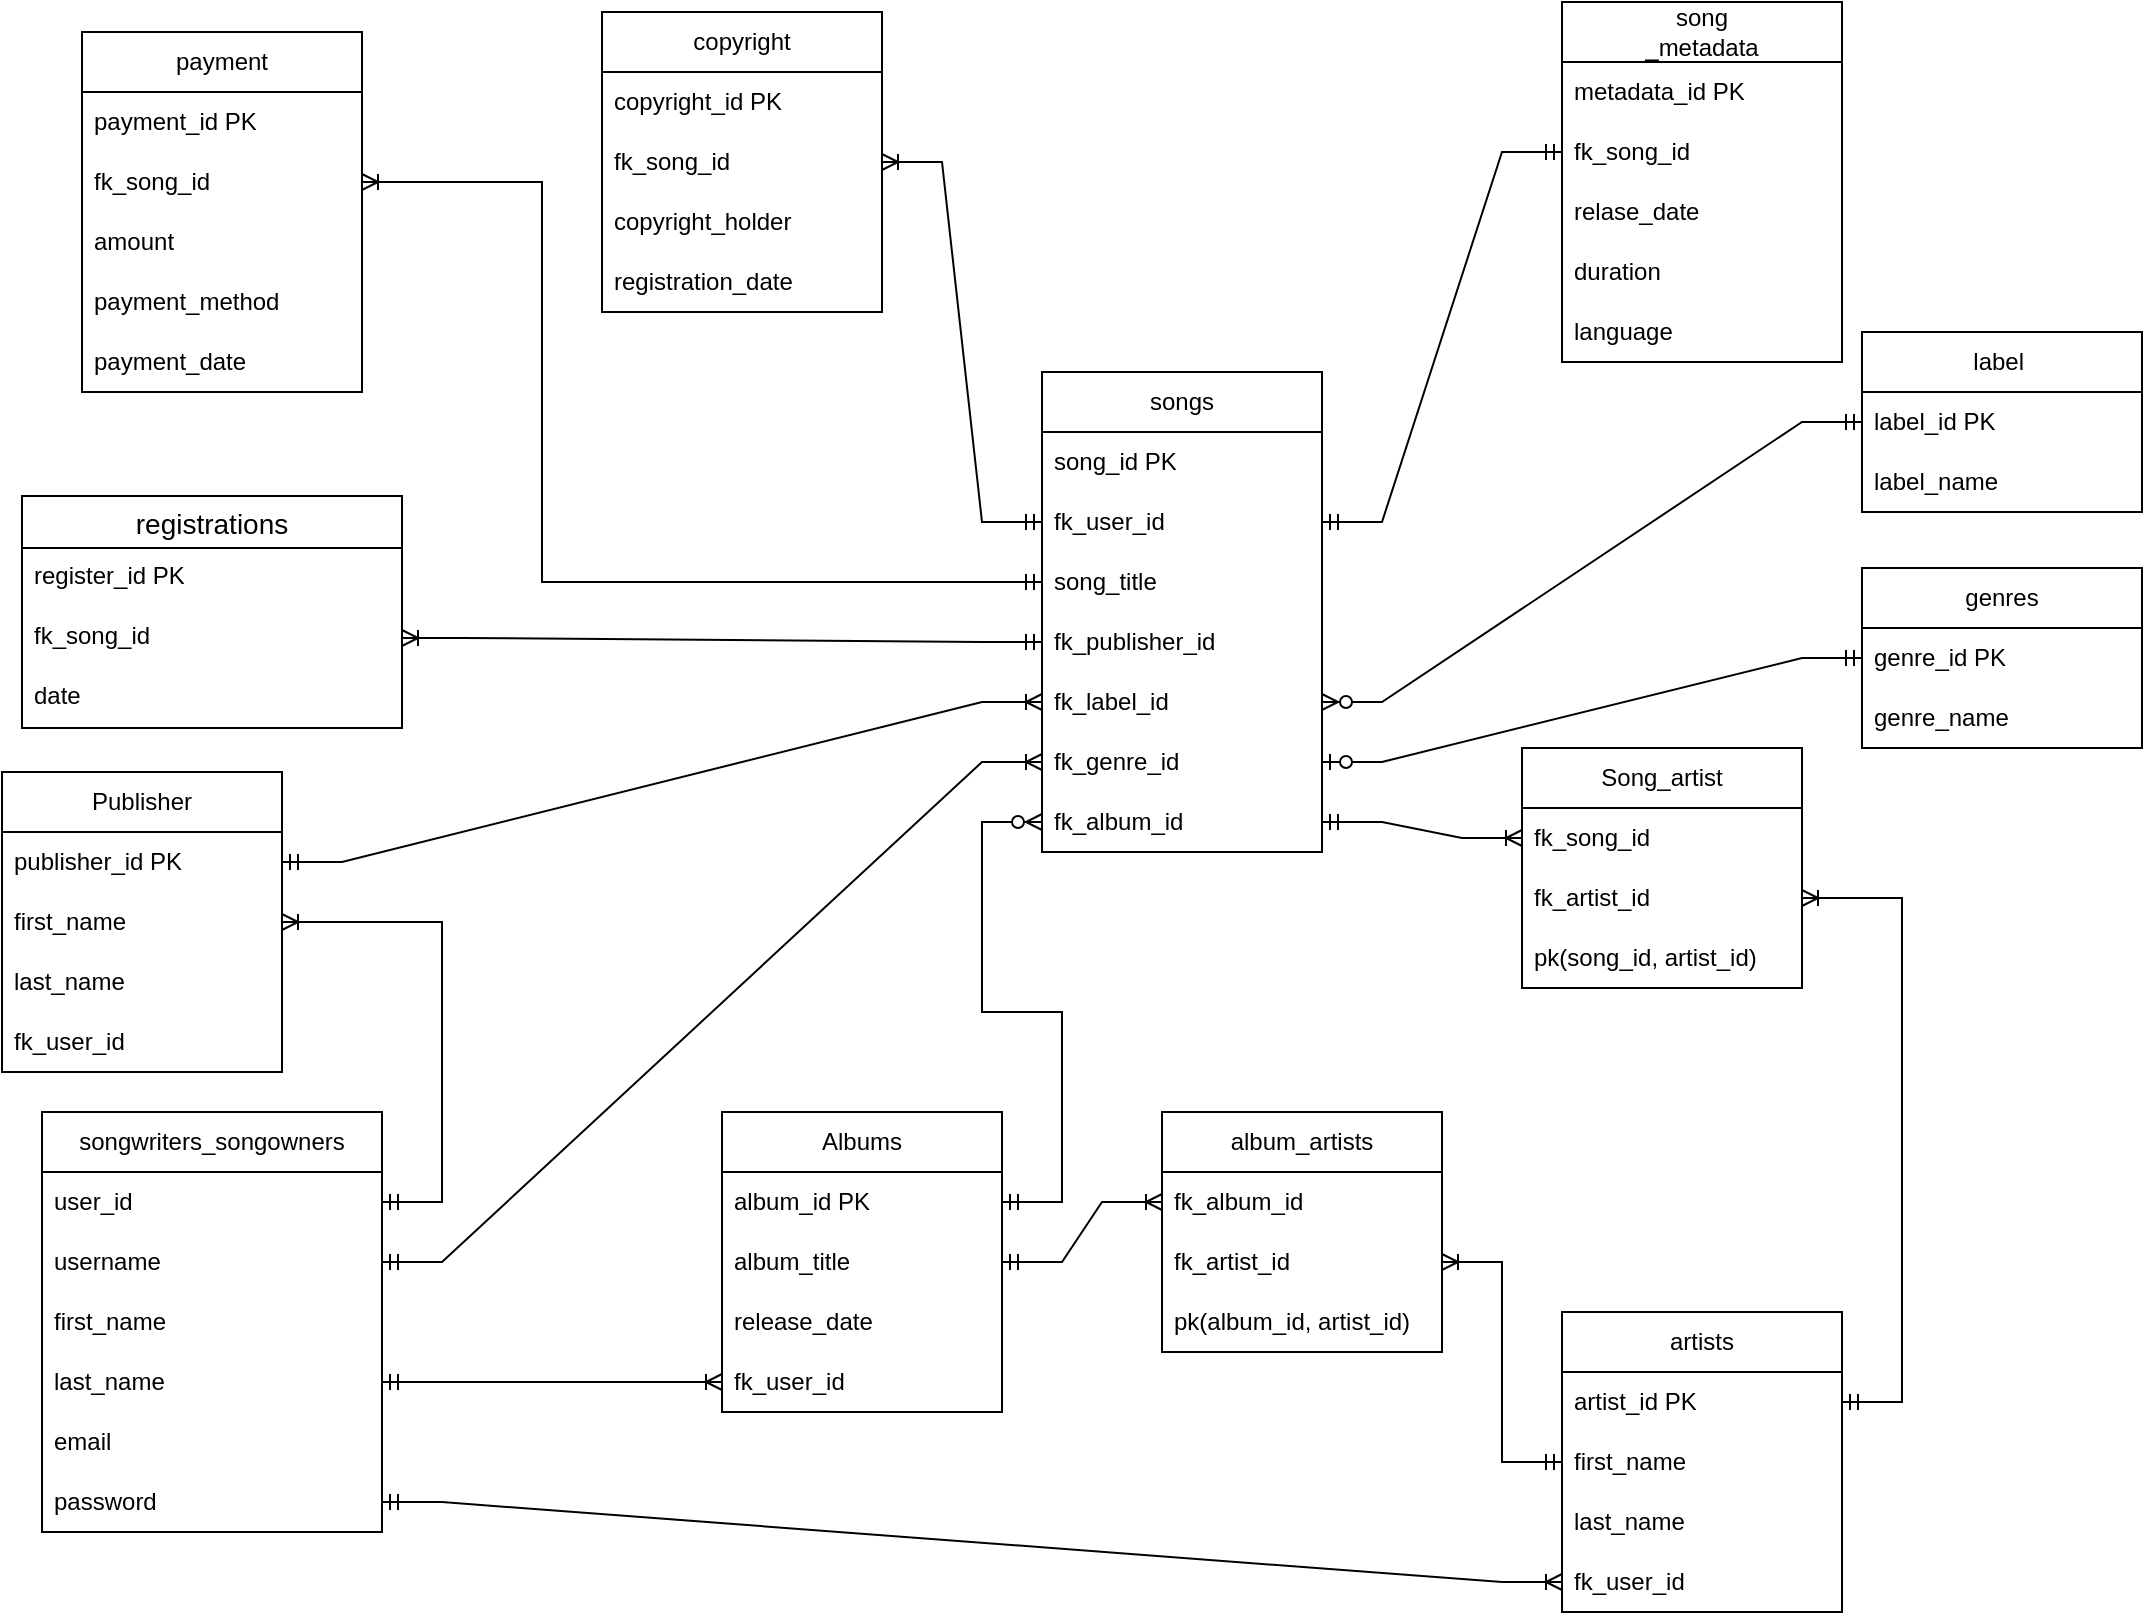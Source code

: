 <mxfile version="24.2.3" type="device">
  <diagram name="Page-1" id="Uv8rtRLwI6DBhu4xJGs0">
    <mxGraphModel dx="1134" dy="649" grid="1" gridSize="10" guides="1" tooltips="1" connect="1" arrows="1" fold="1" page="1" pageScale="1" pageWidth="1200" pageHeight="1600" math="0" shadow="0">
      <root>
        <mxCell id="0" />
        <mxCell id="1" parent="0" />
        <mxCell id="s11LL-Ssqb0skLR5ZeNY-1" value="songwriters_songowners" style="swimlane;fontStyle=0;childLayout=stackLayout;horizontal=1;startSize=30;horizontalStack=0;resizeParent=1;resizeParentMax=0;resizeLast=0;collapsible=1;marginBottom=0;whiteSpace=wrap;html=1;" parent="1" vertex="1">
          <mxGeometry x="110" y="570" width="170" height="210" as="geometry" />
        </mxCell>
        <mxCell id="s11LL-Ssqb0skLR5ZeNY-2" value="user_id" style="text;strokeColor=none;fillColor=none;align=left;verticalAlign=middle;spacingLeft=4;spacingRight=4;overflow=hidden;points=[[0,0.5],[1,0.5]];portConstraint=eastwest;rotatable=0;whiteSpace=wrap;html=1;" parent="s11LL-Ssqb0skLR5ZeNY-1" vertex="1">
          <mxGeometry y="30" width="170" height="30" as="geometry" />
        </mxCell>
        <mxCell id="s11LL-Ssqb0skLR5ZeNY-3" value="username" style="text;strokeColor=none;fillColor=none;align=left;verticalAlign=middle;spacingLeft=4;spacingRight=4;overflow=hidden;points=[[0,0.5],[1,0.5]];portConstraint=eastwest;rotatable=0;whiteSpace=wrap;html=1;" parent="s11LL-Ssqb0skLR5ZeNY-1" vertex="1">
          <mxGeometry y="60" width="170" height="30" as="geometry" />
        </mxCell>
        <mxCell id="s11LL-Ssqb0skLR5ZeNY-4" value="first_name" style="text;strokeColor=none;fillColor=none;align=left;verticalAlign=middle;spacingLeft=4;spacingRight=4;overflow=hidden;points=[[0,0.5],[1,0.5]];portConstraint=eastwest;rotatable=0;whiteSpace=wrap;html=1;imageHeight=24;" parent="s11LL-Ssqb0skLR5ZeNY-1" vertex="1">
          <mxGeometry y="90" width="170" height="30" as="geometry" />
        </mxCell>
        <mxCell id="kmV99l83lfblxgex9i0g-29" value="last_name" style="text;strokeColor=none;fillColor=none;align=left;verticalAlign=middle;spacingLeft=4;spacingRight=4;overflow=hidden;points=[[0,0.5],[1,0.5]];portConstraint=eastwest;rotatable=0;whiteSpace=wrap;html=1;imageHeight=24;" parent="s11LL-Ssqb0skLR5ZeNY-1" vertex="1">
          <mxGeometry y="120" width="170" height="30" as="geometry" />
        </mxCell>
        <mxCell id="kmV99l83lfblxgex9i0g-30" value="email" style="text;strokeColor=none;fillColor=none;align=left;verticalAlign=middle;spacingLeft=4;spacingRight=4;overflow=hidden;points=[[0,0.5],[1,0.5]];portConstraint=eastwest;rotatable=0;whiteSpace=wrap;html=1;imageHeight=24;" parent="s11LL-Ssqb0skLR5ZeNY-1" vertex="1">
          <mxGeometry y="150" width="170" height="30" as="geometry" />
        </mxCell>
        <mxCell id="kmV99l83lfblxgex9i0g-31" value="password" style="text;strokeColor=none;fillColor=none;align=left;verticalAlign=middle;spacingLeft=4;spacingRight=4;overflow=hidden;points=[[0,0.5],[1,0.5]];portConstraint=eastwest;rotatable=0;whiteSpace=wrap;html=1;imageHeight=24;" parent="s11LL-Ssqb0skLR5ZeNY-1" vertex="1">
          <mxGeometry y="180" width="170" height="30" as="geometry" />
        </mxCell>
        <mxCell id="s11LL-Ssqb0skLR5ZeNY-9" value="songs" style="swimlane;fontStyle=0;childLayout=stackLayout;horizontal=1;startSize=30;horizontalStack=0;resizeParent=1;resizeParentMax=0;resizeLast=0;collapsible=1;marginBottom=0;whiteSpace=wrap;html=1;" parent="1" vertex="1">
          <mxGeometry x="610" y="200" width="140" height="240" as="geometry" />
        </mxCell>
        <mxCell id="s11LL-Ssqb0skLR5ZeNY-10" value="song_id PK" style="text;strokeColor=none;fillColor=none;align=left;verticalAlign=middle;spacingLeft=4;spacingRight=4;overflow=hidden;points=[[0,0.5],[1,0.5]];portConstraint=eastwest;rotatable=0;whiteSpace=wrap;html=1;" parent="s11LL-Ssqb0skLR5ZeNY-9" vertex="1">
          <mxGeometry y="30" width="140" height="30" as="geometry" />
        </mxCell>
        <mxCell id="7YmGz0TOv1RFeffiCISl-29" value="fk_user_id" style="text;strokeColor=none;fillColor=none;align=left;verticalAlign=middle;spacingLeft=4;spacingRight=4;overflow=hidden;points=[[0,0.5],[1,0.5]];portConstraint=eastwest;rotatable=0;whiteSpace=wrap;html=1;" parent="s11LL-Ssqb0skLR5ZeNY-9" vertex="1">
          <mxGeometry y="60" width="140" height="30" as="geometry" />
        </mxCell>
        <mxCell id="s11LL-Ssqb0skLR5ZeNY-11" value="song_title" style="text;strokeColor=none;fillColor=none;align=left;verticalAlign=middle;spacingLeft=4;spacingRight=4;overflow=hidden;points=[[0,0.5],[1,0.5]];portConstraint=eastwest;rotatable=0;whiteSpace=wrap;html=1;" parent="s11LL-Ssqb0skLR5ZeNY-9" vertex="1">
          <mxGeometry y="90" width="140" height="30" as="geometry" />
        </mxCell>
        <mxCell id="7YmGz0TOv1RFeffiCISl-37" value="fk_publisher_id" style="text;strokeColor=none;fillColor=none;align=left;verticalAlign=middle;spacingLeft=4;spacingRight=4;overflow=hidden;points=[[0,0.5],[1,0.5]];portConstraint=eastwest;rotatable=0;whiteSpace=wrap;html=1;" parent="s11LL-Ssqb0skLR5ZeNY-9" vertex="1">
          <mxGeometry y="120" width="140" height="30" as="geometry" />
        </mxCell>
        <mxCell id="7YmGz0TOv1RFeffiCISl-8" value="fk_label_id" style="text;strokeColor=none;fillColor=none;align=left;verticalAlign=middle;spacingLeft=4;spacingRight=4;overflow=hidden;points=[[0,0.5],[1,0.5]];portConstraint=eastwest;rotatable=0;whiteSpace=wrap;html=1;" parent="s11LL-Ssqb0skLR5ZeNY-9" vertex="1">
          <mxGeometry y="150" width="140" height="30" as="geometry" />
        </mxCell>
        <mxCell id="s11LL-Ssqb0skLR5ZeNY-12" value="fk_genre_id" style="text;strokeColor=none;fillColor=none;align=left;verticalAlign=middle;spacingLeft=4;spacingRight=4;overflow=hidden;points=[[0,0.5],[1,0.5]];portConstraint=eastwest;rotatable=0;whiteSpace=wrap;html=1;" parent="s11LL-Ssqb0skLR5ZeNY-9" vertex="1">
          <mxGeometry y="180" width="140" height="30" as="geometry" />
        </mxCell>
        <mxCell id="U5-mWTNFznR9wat2lyn1-9" value="fk_album_id" style="text;strokeColor=none;fillColor=none;align=left;verticalAlign=middle;spacingLeft=4;spacingRight=4;overflow=hidden;points=[[0,0.5],[1,0.5]];portConstraint=eastwest;rotatable=0;whiteSpace=wrap;html=1;" parent="s11LL-Ssqb0skLR5ZeNY-9" vertex="1">
          <mxGeometry y="210" width="140" height="30" as="geometry" />
        </mxCell>
        <mxCell id="kmV99l83lfblxgex9i0g-5" value="payment" style="swimlane;fontStyle=0;childLayout=stackLayout;horizontal=1;startSize=30;horizontalStack=0;resizeParent=1;resizeParentMax=0;resizeLast=0;collapsible=1;marginBottom=0;whiteSpace=wrap;html=1;" parent="1" vertex="1">
          <mxGeometry x="130" y="30" width="140" height="180" as="geometry" />
        </mxCell>
        <mxCell id="kmV99l83lfblxgex9i0g-6" value="payment_id PK" style="text;strokeColor=none;fillColor=none;align=left;verticalAlign=middle;spacingLeft=4;spacingRight=4;overflow=hidden;points=[[0,0.5],[1,0.5]];portConstraint=eastwest;rotatable=0;whiteSpace=wrap;html=1;" parent="kmV99l83lfblxgex9i0g-5" vertex="1">
          <mxGeometry y="30" width="140" height="30" as="geometry" />
        </mxCell>
        <mxCell id="kmV99l83lfblxgex9i0g-8" value="fk_song_id" style="text;strokeColor=none;fillColor=none;align=left;verticalAlign=middle;spacingLeft=4;spacingRight=4;overflow=hidden;points=[[0,0.5],[1,0.5]];portConstraint=eastwest;rotatable=0;whiteSpace=wrap;html=1;" parent="kmV99l83lfblxgex9i0g-5" vertex="1">
          <mxGeometry y="60" width="140" height="30" as="geometry" />
        </mxCell>
        <mxCell id="kmV99l83lfblxgex9i0g-39" value="amount" style="text;strokeColor=none;fillColor=none;align=left;verticalAlign=middle;spacingLeft=4;spacingRight=4;overflow=hidden;points=[[0,0.5],[1,0.5]];portConstraint=eastwest;rotatable=0;whiteSpace=wrap;html=1;" parent="kmV99l83lfblxgex9i0g-5" vertex="1">
          <mxGeometry y="90" width="140" height="30" as="geometry" />
        </mxCell>
        <mxCell id="QXSgPwCXqMFNMHp9d2ud-29" value="payment_method" style="text;strokeColor=none;fillColor=none;align=left;verticalAlign=middle;spacingLeft=4;spacingRight=4;overflow=hidden;points=[[0,0.5],[1,0.5]];portConstraint=eastwest;rotatable=0;whiteSpace=wrap;html=1;" parent="kmV99l83lfblxgex9i0g-5" vertex="1">
          <mxGeometry y="120" width="140" height="30" as="geometry" />
        </mxCell>
        <mxCell id="7YmGz0TOv1RFeffiCISl-23" value="payment_date" style="text;strokeColor=none;fillColor=none;align=left;verticalAlign=middle;spacingLeft=4;spacingRight=4;overflow=hidden;points=[[0,0.5],[1,0.5]];portConstraint=eastwest;rotatable=0;whiteSpace=wrap;html=1;" parent="kmV99l83lfblxgex9i0g-5" vertex="1">
          <mxGeometry y="150" width="140" height="30" as="geometry" />
        </mxCell>
        <mxCell id="kmV99l83lfblxgex9i0g-9" value="artists" style="swimlane;fontStyle=0;childLayout=stackLayout;horizontal=1;startSize=30;horizontalStack=0;resizeParent=1;resizeParentMax=0;resizeLast=0;collapsible=1;marginBottom=0;whiteSpace=wrap;html=1;" parent="1" vertex="1">
          <mxGeometry x="870" y="670" width="140" height="150" as="geometry" />
        </mxCell>
        <mxCell id="kmV99l83lfblxgex9i0g-10" value="artist_id PK" style="text;strokeColor=none;fillColor=none;align=left;verticalAlign=middle;spacingLeft=4;spacingRight=4;overflow=hidden;points=[[0,0.5],[1,0.5]];portConstraint=eastwest;rotatable=0;whiteSpace=wrap;html=1;" parent="kmV99l83lfblxgex9i0g-9" vertex="1">
          <mxGeometry y="30" width="140" height="30" as="geometry" />
        </mxCell>
        <mxCell id="kmV99l83lfblxgex9i0g-11" value="first_name" style="text;strokeColor=none;fillColor=none;align=left;verticalAlign=middle;spacingLeft=4;spacingRight=4;overflow=hidden;points=[[0,0.5],[1,0.5]];portConstraint=eastwest;rotatable=0;whiteSpace=wrap;html=1;" parent="kmV99l83lfblxgex9i0g-9" vertex="1">
          <mxGeometry y="60" width="140" height="30" as="geometry" />
        </mxCell>
        <mxCell id="kmV99l83lfblxgex9i0g-12" value="last_name" style="text;strokeColor=none;fillColor=none;align=left;verticalAlign=middle;spacingLeft=4;spacingRight=4;overflow=hidden;points=[[0,0.5],[1,0.5]];portConstraint=eastwest;rotatable=0;whiteSpace=wrap;html=1;" parent="kmV99l83lfblxgex9i0g-9" vertex="1">
          <mxGeometry y="90" width="140" height="30" as="geometry" />
        </mxCell>
        <mxCell id="z8WppqMLEzwqP8U8AY35-2" value="fk_user_id" style="text;strokeColor=none;fillColor=none;align=left;verticalAlign=middle;spacingLeft=4;spacingRight=4;overflow=hidden;points=[[0,0.5],[1,0.5]];portConstraint=eastwest;rotatable=0;whiteSpace=wrap;html=1;" vertex="1" parent="kmV99l83lfblxgex9i0g-9">
          <mxGeometry y="120" width="140" height="30" as="geometry" />
        </mxCell>
        <mxCell id="kmV99l83lfblxgex9i0g-17" value="genres" style="swimlane;fontStyle=0;childLayout=stackLayout;horizontal=1;startSize=30;horizontalStack=0;resizeParent=1;resizeParentMax=0;resizeLast=0;collapsible=1;marginBottom=0;whiteSpace=wrap;html=1;" parent="1" vertex="1">
          <mxGeometry x="1020" y="298" width="140" height="90" as="geometry" />
        </mxCell>
        <mxCell id="kmV99l83lfblxgex9i0g-18" value="genre_id PK" style="text;strokeColor=none;fillColor=none;align=left;verticalAlign=middle;spacingLeft=4;spacingRight=4;overflow=hidden;points=[[0,0.5],[1,0.5]];portConstraint=eastwest;rotatable=0;whiteSpace=wrap;html=1;" parent="kmV99l83lfblxgex9i0g-17" vertex="1">
          <mxGeometry y="30" width="140" height="30" as="geometry" />
        </mxCell>
        <mxCell id="kmV99l83lfblxgex9i0g-19" value="genre_name" style="text;strokeColor=none;fillColor=none;align=left;verticalAlign=middle;spacingLeft=4;spacingRight=4;overflow=hidden;points=[[0,0.5],[1,0.5]];portConstraint=eastwest;rotatable=0;whiteSpace=wrap;html=1;" parent="kmV99l83lfblxgex9i0g-17" vertex="1">
          <mxGeometry y="60" width="140" height="30" as="geometry" />
        </mxCell>
        <mxCell id="QXSgPwCXqMFNMHp9d2ud-13" value="copyright" style="swimlane;fontStyle=0;childLayout=stackLayout;horizontal=1;startSize=30;horizontalStack=0;resizeParent=1;resizeParentMax=0;resizeLast=0;collapsible=1;marginBottom=0;whiteSpace=wrap;html=1;" parent="1" vertex="1">
          <mxGeometry x="390" y="20" width="140" height="150" as="geometry" />
        </mxCell>
        <mxCell id="QXSgPwCXqMFNMHp9d2ud-14" value="copyright_id PK" style="text;strokeColor=none;fillColor=none;align=left;verticalAlign=middle;spacingLeft=4;spacingRight=4;overflow=hidden;points=[[0,0.5],[1,0.5]];portConstraint=eastwest;rotatable=0;whiteSpace=wrap;html=1;" parent="QXSgPwCXqMFNMHp9d2ud-13" vertex="1">
          <mxGeometry y="30" width="140" height="30" as="geometry" />
        </mxCell>
        <mxCell id="QXSgPwCXqMFNMHp9d2ud-15" value="fk_song_id" style="text;strokeColor=none;fillColor=none;align=left;verticalAlign=middle;spacingLeft=4;spacingRight=4;overflow=hidden;points=[[0,0.5],[1,0.5]];portConstraint=eastwest;rotatable=0;whiteSpace=wrap;html=1;" parent="QXSgPwCXqMFNMHp9d2ud-13" vertex="1">
          <mxGeometry y="60" width="140" height="30" as="geometry" />
        </mxCell>
        <mxCell id="QXSgPwCXqMFNMHp9d2ud-16" value="copyright_holder" style="text;strokeColor=none;fillColor=none;align=left;verticalAlign=middle;spacingLeft=4;spacingRight=4;overflow=hidden;points=[[0,0.5],[1,0.5]];portConstraint=eastwest;rotatable=0;whiteSpace=wrap;html=1;" parent="QXSgPwCXqMFNMHp9d2ud-13" vertex="1">
          <mxGeometry y="90" width="140" height="30" as="geometry" />
        </mxCell>
        <mxCell id="7YmGz0TOv1RFeffiCISl-34" value="registration_date" style="text;strokeColor=none;fillColor=none;align=left;verticalAlign=middle;spacingLeft=4;spacingRight=4;overflow=hidden;points=[[0,0.5],[1,0.5]];portConstraint=eastwest;rotatable=0;whiteSpace=wrap;html=1;" parent="QXSgPwCXqMFNMHp9d2ud-13" vertex="1">
          <mxGeometry y="120" width="140" height="30" as="geometry" />
        </mxCell>
        <mxCell id="QXSgPwCXqMFNMHp9d2ud-18" value="label&amp;nbsp;" style="swimlane;fontStyle=0;childLayout=stackLayout;horizontal=1;startSize=30;horizontalStack=0;resizeParent=1;resizeParentMax=0;resizeLast=0;collapsible=1;marginBottom=0;whiteSpace=wrap;html=1;" parent="1" vertex="1">
          <mxGeometry x="1020" y="180" width="140" height="90" as="geometry" />
        </mxCell>
        <mxCell id="QXSgPwCXqMFNMHp9d2ud-19" value="label_id PK" style="text;strokeColor=none;fillColor=none;align=left;verticalAlign=middle;spacingLeft=4;spacingRight=4;overflow=hidden;points=[[0,0.5],[1,0.5]];portConstraint=eastwest;rotatable=0;whiteSpace=wrap;html=1;" parent="QXSgPwCXqMFNMHp9d2ud-18" vertex="1">
          <mxGeometry y="30" width="140" height="30" as="geometry" />
        </mxCell>
        <mxCell id="QXSgPwCXqMFNMHp9d2ud-20" value="label_name" style="text;strokeColor=none;fillColor=none;align=left;verticalAlign=middle;spacingLeft=4;spacingRight=4;overflow=hidden;points=[[0,0.5],[1,0.5]];portConstraint=eastwest;rotatable=0;whiteSpace=wrap;html=1;" parent="QXSgPwCXqMFNMHp9d2ud-18" vertex="1">
          <mxGeometry y="60" width="140" height="30" as="geometry" />
        </mxCell>
        <mxCell id="QXSgPwCXqMFNMHp9d2ud-22" value="song&lt;div&gt;_metadata&lt;/div&gt;" style="swimlane;fontStyle=0;childLayout=stackLayout;horizontal=1;startSize=30;horizontalStack=0;resizeParent=1;resizeParentMax=0;resizeLast=0;collapsible=1;marginBottom=0;whiteSpace=wrap;html=1;" parent="1" vertex="1">
          <mxGeometry x="870" y="15" width="140" height="180" as="geometry" />
        </mxCell>
        <mxCell id="QXSgPwCXqMFNMHp9d2ud-23" value="metadata_id PK" style="text;strokeColor=none;fillColor=none;align=left;verticalAlign=middle;spacingLeft=4;spacingRight=4;overflow=hidden;points=[[0,0.5],[1,0.5]];portConstraint=eastwest;rotatable=0;whiteSpace=wrap;html=1;" parent="QXSgPwCXqMFNMHp9d2ud-22" vertex="1">
          <mxGeometry y="30" width="140" height="30" as="geometry" />
        </mxCell>
        <mxCell id="QXSgPwCXqMFNMHp9d2ud-24" value="fk_song_id" style="text;strokeColor=none;fillColor=none;align=left;verticalAlign=middle;spacingLeft=4;spacingRight=4;overflow=hidden;points=[[0,0.5],[1,0.5]];portConstraint=eastwest;rotatable=0;whiteSpace=wrap;html=1;" parent="QXSgPwCXqMFNMHp9d2ud-22" vertex="1">
          <mxGeometry y="60" width="140" height="30" as="geometry" />
        </mxCell>
        <mxCell id="QXSgPwCXqMFNMHp9d2ud-25" value="relase_date" style="text;strokeColor=none;fillColor=none;align=left;verticalAlign=middle;spacingLeft=4;spacingRight=4;overflow=hidden;points=[[0,0.5],[1,0.5]];portConstraint=eastwest;rotatable=0;whiteSpace=wrap;html=1;" parent="QXSgPwCXqMFNMHp9d2ud-22" vertex="1">
          <mxGeometry y="90" width="140" height="30" as="geometry" />
        </mxCell>
        <mxCell id="QXSgPwCXqMFNMHp9d2ud-26" value="duration" style="text;strokeColor=none;fillColor=none;align=left;verticalAlign=middle;spacingLeft=4;spacingRight=4;overflow=hidden;points=[[0,0.5],[1,0.5]];portConstraint=eastwest;rotatable=0;whiteSpace=wrap;html=1;" parent="QXSgPwCXqMFNMHp9d2ud-22" vertex="1">
          <mxGeometry y="120" width="140" height="30" as="geometry" />
        </mxCell>
        <mxCell id="QXSgPwCXqMFNMHp9d2ud-27" value="language" style="text;strokeColor=none;fillColor=none;align=left;verticalAlign=middle;spacingLeft=4;spacingRight=4;overflow=hidden;points=[[0,0.5],[1,0.5]];portConstraint=eastwest;rotatable=0;whiteSpace=wrap;html=1;" parent="QXSgPwCXqMFNMHp9d2ud-22" vertex="1">
          <mxGeometry y="150" width="140" height="30" as="geometry" />
        </mxCell>
        <mxCell id="QXSgPwCXqMFNMHp9d2ud-28" value="" style="edgeStyle=entityRelationEdgeStyle;fontSize=12;html=1;endArrow=ERmandOne;startArrow=ERmandOne;rounded=0;" parent="1" source="7YmGz0TOv1RFeffiCISl-29" target="QXSgPwCXqMFNMHp9d2ud-24" edge="1">
          <mxGeometry width="100" height="100" relative="1" as="geometry">
            <mxPoint x="780" y="220" as="sourcePoint" />
            <mxPoint x="920" y="62" as="targetPoint" />
          </mxGeometry>
        </mxCell>
        <mxCell id="QXSgPwCXqMFNMHp9d2ud-31" value="registrations" style="swimlane;fontStyle=0;childLayout=stackLayout;horizontal=1;startSize=26;horizontalStack=0;resizeParent=1;resizeParentMax=0;resizeLast=0;collapsible=1;marginBottom=0;align=center;fontSize=14;" parent="1" vertex="1">
          <mxGeometry x="100" y="262" width="190" height="116" as="geometry" />
        </mxCell>
        <mxCell id="QXSgPwCXqMFNMHp9d2ud-32" value="register_id PK" style="text;strokeColor=none;fillColor=none;spacingLeft=4;spacingRight=4;overflow=hidden;rotatable=0;points=[[0,0.5],[1,0.5]];portConstraint=eastwest;fontSize=12;whiteSpace=wrap;html=1;" parent="QXSgPwCXqMFNMHp9d2ud-31" vertex="1">
          <mxGeometry y="26" width="190" height="30" as="geometry" />
        </mxCell>
        <mxCell id="QXSgPwCXqMFNMHp9d2ud-35" value="fk_song_id" style="text;strokeColor=none;fillColor=none;spacingLeft=4;spacingRight=4;overflow=hidden;rotatable=0;points=[[0,0.5],[1,0.5]];portConstraint=eastwest;fontSize=12;whiteSpace=wrap;html=1;" parent="QXSgPwCXqMFNMHp9d2ud-31" vertex="1">
          <mxGeometry y="56" width="190" height="30" as="geometry" />
        </mxCell>
        <mxCell id="7YmGz0TOv1RFeffiCISl-24" value="date" style="text;strokeColor=none;fillColor=none;spacingLeft=4;spacingRight=4;overflow=hidden;rotatable=0;points=[[0,0.5],[1,0.5]];portConstraint=eastwest;fontSize=12;whiteSpace=wrap;html=1;" parent="QXSgPwCXqMFNMHp9d2ud-31" vertex="1">
          <mxGeometry y="86" width="190" height="30" as="geometry" />
        </mxCell>
        <mxCell id="QXSgPwCXqMFNMHp9d2ud-42" value="" style="edgeStyle=entityRelationEdgeStyle;fontSize=12;html=1;endArrow=ERzeroToMany;startArrow=ERmandOne;rounded=0;" parent="1" source="QXSgPwCXqMFNMHp9d2ud-19" target="7YmGz0TOv1RFeffiCISl-8" edge="1">
          <mxGeometry width="100" height="100" relative="1" as="geometry">
            <mxPoint x="800" y="230" as="sourcePoint" />
            <mxPoint x="900" y="130" as="targetPoint" />
          </mxGeometry>
        </mxCell>
        <mxCell id="U5-mWTNFznR9wat2lyn1-12" value="" style="edgeStyle=entityRelationEdgeStyle;fontSize=12;html=1;endArrow=ERzeroToOne;startArrow=ERmandOne;rounded=0;" parent="1" source="kmV99l83lfblxgex9i0g-18" target="s11LL-Ssqb0skLR5ZeNY-12" edge="1">
          <mxGeometry width="100" height="100" relative="1" as="geometry">
            <mxPoint x="530" y="400" as="sourcePoint" />
            <mxPoint x="630" y="210" as="targetPoint" />
          </mxGeometry>
        </mxCell>
        <mxCell id="U5-mWTNFznR9wat2lyn1-13" value="Song_artist" style="swimlane;fontStyle=0;childLayout=stackLayout;horizontal=1;startSize=30;horizontalStack=0;resizeParent=1;resizeParentMax=0;resizeLast=0;collapsible=1;marginBottom=0;whiteSpace=wrap;html=1;" parent="1" vertex="1">
          <mxGeometry x="850" y="388" width="140" height="120" as="geometry" />
        </mxCell>
        <mxCell id="U5-mWTNFznR9wat2lyn1-14" value="fk_song_id" style="text;strokeColor=none;fillColor=none;align=left;verticalAlign=middle;spacingLeft=4;spacingRight=4;overflow=hidden;points=[[0,0.5],[1,0.5]];portConstraint=eastwest;rotatable=0;whiteSpace=wrap;html=1;" parent="U5-mWTNFznR9wat2lyn1-13" vertex="1">
          <mxGeometry y="30" width="140" height="30" as="geometry" />
        </mxCell>
        <mxCell id="U5-mWTNFznR9wat2lyn1-15" value="fk_artist_id" style="text;strokeColor=none;fillColor=none;align=left;verticalAlign=middle;spacingLeft=4;spacingRight=4;overflow=hidden;points=[[0,0.5],[1,0.5]];portConstraint=eastwest;rotatable=0;whiteSpace=wrap;html=1;" parent="U5-mWTNFznR9wat2lyn1-13" vertex="1">
          <mxGeometry y="60" width="140" height="30" as="geometry" />
        </mxCell>
        <mxCell id="U5-mWTNFznR9wat2lyn1-16" value="pk(song_id, artist_id)" style="text;strokeColor=none;fillColor=none;align=left;verticalAlign=middle;spacingLeft=4;spacingRight=4;overflow=hidden;points=[[0,0.5],[1,0.5]];portConstraint=eastwest;rotatable=0;whiteSpace=wrap;html=1;" parent="U5-mWTNFznR9wat2lyn1-13" vertex="1">
          <mxGeometry y="90" width="140" height="30" as="geometry" />
        </mxCell>
        <mxCell id="U5-mWTNFznR9wat2lyn1-17" value="Publisher" style="swimlane;fontStyle=0;childLayout=stackLayout;horizontal=1;startSize=30;horizontalStack=0;resizeParent=1;resizeParentMax=0;resizeLast=0;collapsible=1;marginBottom=0;whiteSpace=wrap;html=1;" parent="1" vertex="1">
          <mxGeometry x="90" y="400" width="140" height="150" as="geometry" />
        </mxCell>
        <mxCell id="U5-mWTNFznR9wat2lyn1-18" value="publisher_id PK" style="text;strokeColor=none;fillColor=none;align=left;verticalAlign=middle;spacingLeft=4;spacingRight=4;overflow=hidden;points=[[0,0.5],[1,0.5]];portConstraint=eastwest;rotatable=0;whiteSpace=wrap;html=1;" parent="U5-mWTNFznR9wat2lyn1-17" vertex="1">
          <mxGeometry y="30" width="140" height="30" as="geometry" />
        </mxCell>
        <mxCell id="U5-mWTNFznR9wat2lyn1-19" value="first_name" style="text;strokeColor=none;fillColor=none;align=left;verticalAlign=middle;spacingLeft=4;spacingRight=4;overflow=hidden;points=[[0,0.5],[1,0.5]];portConstraint=eastwest;rotatable=0;whiteSpace=wrap;html=1;" parent="U5-mWTNFznR9wat2lyn1-17" vertex="1">
          <mxGeometry y="60" width="140" height="30" as="geometry" />
        </mxCell>
        <mxCell id="U5-mWTNFznR9wat2lyn1-20" value="last_name" style="text;strokeColor=none;fillColor=none;align=left;verticalAlign=middle;spacingLeft=4;spacingRight=4;overflow=hidden;points=[[0,0.5],[1,0.5]];portConstraint=eastwest;rotatable=0;whiteSpace=wrap;html=1;" parent="U5-mWTNFznR9wat2lyn1-17" vertex="1">
          <mxGeometry y="90" width="140" height="30" as="geometry" />
        </mxCell>
        <mxCell id="z8WppqMLEzwqP8U8AY35-6" value="fk_user_id" style="text;strokeColor=none;fillColor=none;align=left;verticalAlign=middle;spacingLeft=4;spacingRight=4;overflow=hidden;points=[[0,0.5],[1,0.5]];portConstraint=eastwest;rotatable=0;whiteSpace=wrap;html=1;" vertex="1" parent="U5-mWTNFznR9wat2lyn1-17">
          <mxGeometry y="120" width="140" height="30" as="geometry" />
        </mxCell>
        <mxCell id="U5-mWTNFznR9wat2lyn1-22" value="" style="edgeStyle=entityRelationEdgeStyle;fontSize=12;html=1;endArrow=ERoneToMany;startArrow=ERmandOne;rounded=0;" parent="1" source="U5-mWTNFznR9wat2lyn1-9" target="U5-mWTNFznR9wat2lyn1-14" edge="1">
          <mxGeometry width="100" height="100" relative="1" as="geometry">
            <mxPoint x="390" y="720" as="sourcePoint" />
            <mxPoint x="490" y="620" as="targetPoint" />
          </mxGeometry>
        </mxCell>
        <mxCell id="U5-mWTNFznR9wat2lyn1-23" value="" style="edgeStyle=entityRelationEdgeStyle;fontSize=12;html=1;endArrow=ERoneToMany;startArrow=ERmandOne;rounded=0;" parent="1" source="kmV99l83lfblxgex9i0g-10" target="U5-mWTNFznR9wat2lyn1-15" edge="1">
          <mxGeometry width="100" height="100" relative="1" as="geometry">
            <mxPoint x="480" y="560" as="sourcePoint" />
            <mxPoint x="460" y="650" as="targetPoint" />
          </mxGeometry>
        </mxCell>
        <mxCell id="s11LL-Ssqb0skLR5ZeNY-5" value="Albums" style="swimlane;fontStyle=0;childLayout=stackLayout;horizontal=1;startSize=30;horizontalStack=0;resizeParent=1;resizeParentMax=0;resizeLast=0;collapsible=1;marginBottom=0;whiteSpace=wrap;html=1;" parent="1" vertex="1">
          <mxGeometry x="450" y="570" width="140" height="150" as="geometry" />
        </mxCell>
        <mxCell id="s11LL-Ssqb0skLR5ZeNY-6" value="album_id PK" style="text;strokeColor=none;fillColor=none;align=left;verticalAlign=middle;spacingLeft=4;spacingRight=4;overflow=hidden;points=[[0,0.5],[1,0.5]];portConstraint=eastwest;rotatable=0;whiteSpace=wrap;html=1;" parent="s11LL-Ssqb0skLR5ZeNY-5" vertex="1">
          <mxGeometry y="30" width="140" height="30" as="geometry" />
        </mxCell>
        <mxCell id="s11LL-Ssqb0skLR5ZeNY-7" value="album_title" style="text;strokeColor=none;fillColor=none;align=left;verticalAlign=middle;spacingLeft=4;spacingRight=4;overflow=hidden;points=[[0,0.5],[1,0.5]];portConstraint=eastwest;rotatable=0;whiteSpace=wrap;html=1;" parent="s11LL-Ssqb0skLR5ZeNY-5" vertex="1">
          <mxGeometry y="60" width="140" height="30" as="geometry" />
        </mxCell>
        <mxCell id="s11LL-Ssqb0skLR5ZeNY-8" value="release_date" style="text;strokeColor=none;fillColor=none;align=left;verticalAlign=middle;spacingLeft=4;spacingRight=4;overflow=hidden;points=[[0,0.5],[1,0.5]];portConstraint=eastwest;rotatable=0;whiteSpace=wrap;html=1;" parent="s11LL-Ssqb0skLR5ZeNY-5" vertex="1">
          <mxGeometry y="90" width="140" height="30" as="geometry" />
        </mxCell>
        <mxCell id="z8WppqMLEzwqP8U8AY35-1" value="fk_user_id" style="text;strokeColor=none;fillColor=none;align=left;verticalAlign=middle;spacingLeft=4;spacingRight=4;overflow=hidden;points=[[0,0.5],[1,0.5]];portConstraint=eastwest;rotatable=0;whiteSpace=wrap;html=1;" vertex="1" parent="s11LL-Ssqb0skLR5ZeNY-5">
          <mxGeometry y="120" width="140" height="30" as="geometry" />
        </mxCell>
        <mxCell id="7YmGz0TOv1RFeffiCISl-1" value="album_artists" style="swimlane;fontStyle=0;childLayout=stackLayout;horizontal=1;startSize=30;horizontalStack=0;resizeParent=1;resizeParentMax=0;resizeLast=0;collapsible=1;marginBottom=0;whiteSpace=wrap;html=1;" parent="1" vertex="1">
          <mxGeometry x="670" y="570" width="140" height="120" as="geometry" />
        </mxCell>
        <mxCell id="7YmGz0TOv1RFeffiCISl-2" value="fk_album_id" style="text;strokeColor=none;fillColor=none;align=left;verticalAlign=middle;spacingLeft=4;spacingRight=4;overflow=hidden;points=[[0,0.5],[1,0.5]];portConstraint=eastwest;rotatable=0;whiteSpace=wrap;html=1;" parent="7YmGz0TOv1RFeffiCISl-1" vertex="1">
          <mxGeometry y="30" width="140" height="30" as="geometry" />
        </mxCell>
        <mxCell id="7YmGz0TOv1RFeffiCISl-3" value="fk_artist_id" style="text;strokeColor=none;fillColor=none;align=left;verticalAlign=middle;spacingLeft=4;spacingRight=4;overflow=hidden;points=[[0,0.5],[1,0.5]];portConstraint=eastwest;rotatable=0;whiteSpace=wrap;html=1;" parent="7YmGz0TOv1RFeffiCISl-1" vertex="1">
          <mxGeometry y="60" width="140" height="30" as="geometry" />
        </mxCell>
        <mxCell id="7YmGz0TOv1RFeffiCISl-5" value="pk(album_id, artist_id)" style="text;strokeColor=none;fillColor=none;align=left;verticalAlign=middle;spacingLeft=4;spacingRight=4;overflow=hidden;points=[[0,0.5],[1,0.5]];portConstraint=eastwest;rotatable=0;whiteSpace=wrap;html=1;" parent="7YmGz0TOv1RFeffiCISl-1" vertex="1">
          <mxGeometry y="90" width="140" height="30" as="geometry" />
        </mxCell>
        <mxCell id="7YmGz0TOv1RFeffiCISl-6" value="" style="edgeStyle=entityRelationEdgeStyle;fontSize=12;html=1;endArrow=ERoneToMany;startArrow=ERmandOne;rounded=0;" parent="1" source="s11LL-Ssqb0skLR5ZeNY-7" target="7YmGz0TOv1RFeffiCISl-2" edge="1">
          <mxGeometry width="100" height="100" relative="1" as="geometry">
            <mxPoint x="520" y="700" as="sourcePoint" />
            <mxPoint x="590" y="760" as="targetPoint" />
          </mxGeometry>
        </mxCell>
        <mxCell id="7YmGz0TOv1RFeffiCISl-7" value="" style="edgeStyle=entityRelationEdgeStyle;fontSize=12;html=1;endArrow=ERoneToMany;startArrow=ERmandOne;rounded=0;" parent="1" source="kmV99l83lfblxgex9i0g-11" target="7YmGz0TOv1RFeffiCISl-3" edge="1">
          <mxGeometry width="100" height="100" relative="1" as="geometry">
            <mxPoint x="800" y="365" as="sourcePoint" />
            <mxPoint x="870" y="425" as="targetPoint" />
          </mxGeometry>
        </mxCell>
        <mxCell id="7YmGz0TOv1RFeffiCISl-17" value="" style="edgeStyle=entityRelationEdgeStyle;fontSize=12;html=1;endArrow=ERoneToMany;startArrow=ERmandOne;rounded=0;entryX=0;entryY=0.5;entryDx=0;entryDy=0;" parent="1" source="U5-mWTNFznR9wat2lyn1-18" target="7YmGz0TOv1RFeffiCISl-8" edge="1">
          <mxGeometry width="100" height="100" relative="1" as="geometry">
            <mxPoint x="550" y="350" as="sourcePoint" />
            <mxPoint x="320" y="500" as="targetPoint" />
          </mxGeometry>
        </mxCell>
        <mxCell id="7YmGz0TOv1RFeffiCISl-19" value="" style="edgeStyle=entityRelationEdgeStyle;fontSize=12;html=1;endArrow=ERzeroToMany;startArrow=ERmandOne;rounded=0;" parent="1" source="s11LL-Ssqb0skLR5ZeNY-6" target="U5-mWTNFznR9wat2lyn1-9" edge="1">
          <mxGeometry width="100" height="100" relative="1" as="geometry">
            <mxPoint x="470" y="550" as="sourcePoint" />
            <mxPoint x="570" y="450" as="targetPoint" />
          </mxGeometry>
        </mxCell>
        <mxCell id="7YmGz0TOv1RFeffiCISl-22" value="" style="edgeStyle=entityRelationEdgeStyle;fontSize=12;html=1;endArrow=ERoneToMany;startArrow=ERmandOne;rounded=0;" parent="1" source="s11LL-Ssqb0skLR5ZeNY-3" target="s11LL-Ssqb0skLR5ZeNY-12" edge="1">
          <mxGeometry width="100" height="100" relative="1" as="geometry">
            <mxPoint x="400" y="75" as="sourcePoint" />
            <mxPoint x="610" y="285" as="targetPoint" />
          </mxGeometry>
        </mxCell>
        <mxCell id="7YmGz0TOv1RFeffiCISl-31" value="" style="edgeStyle=entityRelationEdgeStyle;fontSize=12;html=1;endArrow=ERoneToMany;startArrow=ERmandOne;rounded=0;" parent="1" source="7YmGz0TOv1RFeffiCISl-37" target="QXSgPwCXqMFNMHp9d2ud-35" edge="1">
          <mxGeometry width="100" height="100" relative="1" as="geometry">
            <mxPoint x="400" y="350" as="sourcePoint" />
            <mxPoint x="500" y="250" as="targetPoint" />
          </mxGeometry>
        </mxCell>
        <mxCell id="7YmGz0TOv1RFeffiCISl-32" value="" style="edgeStyle=orthogonalEdgeStyle;fontSize=12;html=1;endArrow=ERoneToMany;startArrow=ERmandOne;rounded=0;" parent="1" source="s11LL-Ssqb0skLR5ZeNY-11" target="kmV99l83lfblxgex9i0g-8" edge="1">
          <mxGeometry width="100" height="100" relative="1" as="geometry">
            <mxPoint x="380" y="260" as="sourcePoint" />
            <mxPoint x="40" y="438" as="targetPoint" />
            <Array as="points">
              <mxPoint x="360" y="305" />
              <mxPoint x="360" y="105" />
            </Array>
          </mxGeometry>
        </mxCell>
        <mxCell id="7YmGz0TOv1RFeffiCISl-35" value="" style="edgeStyle=entityRelationEdgeStyle;fontSize=12;html=1;endArrow=ERoneToMany;startArrow=ERmandOne;rounded=0;" parent="1" source="7YmGz0TOv1RFeffiCISl-29" target="QXSgPwCXqMFNMHp9d2ud-15" edge="1">
          <mxGeometry width="100" height="100" relative="1" as="geometry">
            <mxPoint x="670" y="140" as="sourcePoint" />
            <mxPoint x="370" y="465" as="targetPoint" />
          </mxGeometry>
        </mxCell>
        <mxCell id="z8WppqMLEzwqP8U8AY35-3" value="" style="edgeStyle=entityRelationEdgeStyle;fontSize=12;html=1;endArrow=ERoneToMany;startArrow=ERmandOne;rounded=0;" edge="1" parent="1" source="kmV99l83lfblxgex9i0g-29" target="z8WppqMLEzwqP8U8AY35-1">
          <mxGeometry width="100" height="100" relative="1" as="geometry">
            <mxPoint x="470" y="800" as="sourcePoint" />
            <mxPoint x="450" y="645" as="targetPoint" />
          </mxGeometry>
        </mxCell>
        <mxCell id="z8WppqMLEzwqP8U8AY35-4" value="" style="edgeStyle=entityRelationEdgeStyle;fontSize=12;html=1;endArrow=ERoneToMany;startArrow=ERmandOne;rounded=0;" edge="1" parent="1" source="kmV99l83lfblxgex9i0g-31" target="z8WppqMLEzwqP8U8AY35-2">
          <mxGeometry width="100" height="100" relative="1" as="geometry">
            <mxPoint x="470" y="800" as="sourcePoint" />
            <mxPoint x="570" y="700" as="targetPoint" />
          </mxGeometry>
        </mxCell>
        <mxCell id="z8WppqMLEzwqP8U8AY35-5" value="" style="edgeStyle=entityRelationEdgeStyle;fontSize=12;html=1;endArrow=ERoneToMany;startArrow=ERmandOne;rounded=0;" edge="1" parent="1" source="s11LL-Ssqb0skLR5ZeNY-2" target="U5-mWTNFznR9wat2lyn1-19">
          <mxGeometry width="100" height="100" relative="1" as="geometry">
            <mxPoint x="90" y="780" as="sourcePoint" />
            <mxPoint x="110" y="630" as="targetPoint" />
          </mxGeometry>
        </mxCell>
      </root>
    </mxGraphModel>
  </diagram>
</mxfile>
